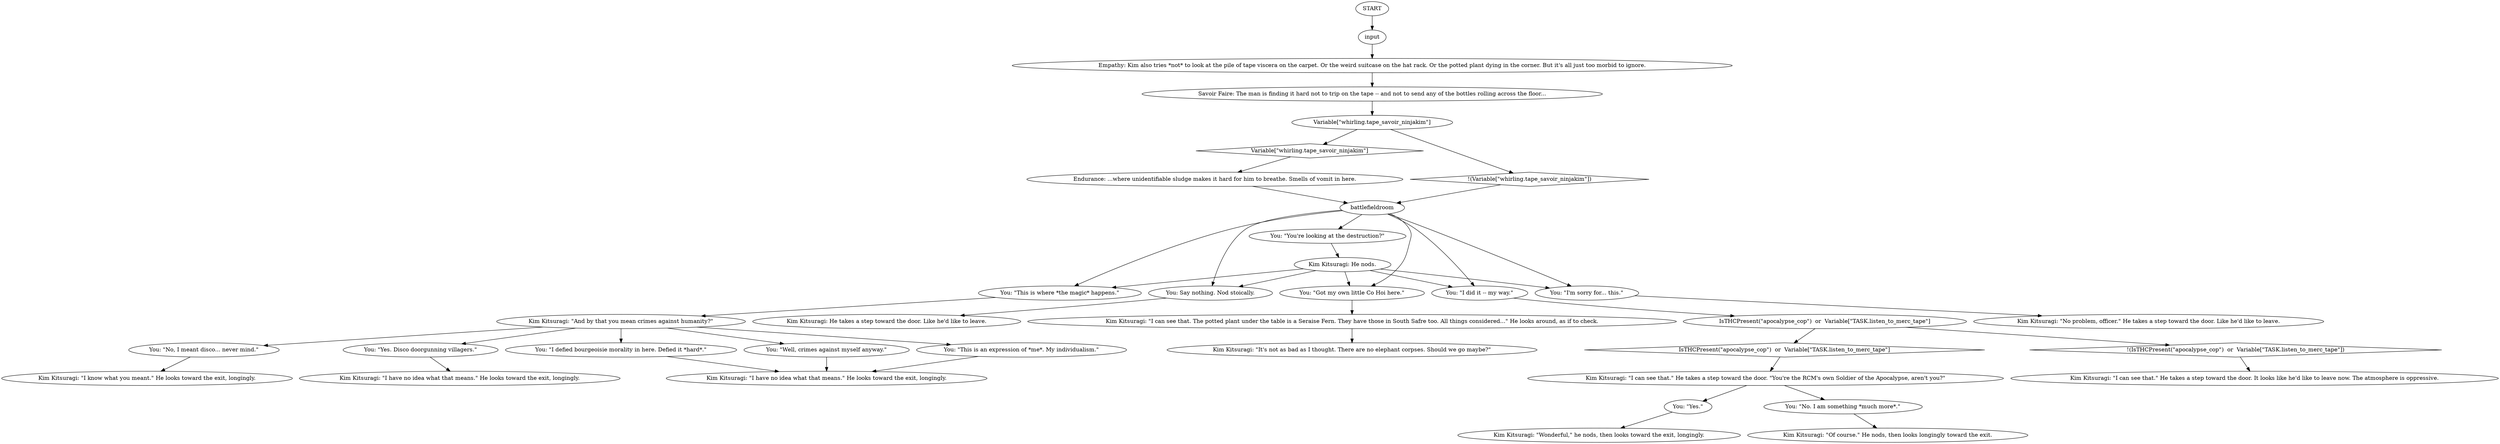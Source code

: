 # WHIRLING F2 ORB / messy room after lely tape
# Kim's reaction to the mess in your room after you've listened to tape and he was present etc.
# ==================================================
digraph G {
	  0 [label="START"];
	  1 [label="input"];
	  2 [label="Kim Kitsuragi: \"Of course.\" He nods, then looks longingly toward the exit."];
	  3 [label="You: \"This is an expression of *me*. My individualism.\""];
	  4 [label="Kim Kitsuragi: \"I have no idea what that means.\" He looks toward the exit, longingly."];
	  5 [label="You: \"I defied bourgeoisie morality in here. Defied it *hard*.\""];
	  6 [label="Endurance: ...where unidentifiable sludge makes it hard for him to breathe. Smells of vomit in here."];
	  7 [label="Kim Kitsuragi: \"I can see that.\" He takes a step toward the door. It looks like he'd like to leave now. The atmosphere is oppressive."];
	  8 [label="You: \"This is where *the magic* happens.\""];
	  9 [label="Variable[\"whirling.tape_savoir_ninjakim\"]"];
	  10 [label="Variable[\"whirling.tape_savoir_ninjakim\"]", shape=diamond];
	  11 [label="!(Variable[\"whirling.tape_savoir_ninjakim\"])", shape=diamond];
	  12 [label="Kim Kitsuragi: \"It's not as bad as I thought. There are no elephant corpses. Should we go maybe?\""];
	  13 [label="Kim Kitsuragi: \"Wonderful,\" he nods, then looks toward the exit, longingly."];
	  14 [label="You: \"Yes.\""];
	  15 [label="You: \"No. I am something *much more*.\""];
	  16 [label="Kim Kitsuragi: He takes a step toward the door. Like he'd like to leave."];
	  17 [label="You: Say nothing. Nod stoically."];
	  18 [label="Savoir Faire: The man is finding it hard not to trip on the tape -- and not to send any of the bottles rolling across the floor..."];
	  20 [label="You: \"Got my own little Co Hoi here.\""];
	  21 [label="You: \"I did it -- my way.\""];
	  22 [label="Kim Kitsuragi: \"I can see that. The potted plant under the table is a Seraise Fern. They have those in South Safre too. All things considered...\" He looks around, as if to check."];
	  23 [label="Kim Kitsuragi: \"And by that you mean crimes against humanity?\""];
	  24 [label="You: \"Well, crimes against myself anyway.\""];
	  25 [label="battlefieldroom"];
	  26 [label="You: \"No, I meant disco... never mind.\""];
	  27 [label="Kim Kitsuragi: \"I know what you meant.\" He looks toward the exit, longingly."];
	  28 [label="Kim Kitsuragi: \"I have no idea what that means.\" He looks toward the exit, longingly."];
	  29 [label="You: \"I'm sorry for... this.\""];
	  30 [label="Empathy: Kim also tries *not* to look at the pile of tape viscera on the carpet. Or the weird suitcase on the hat rack. Or the potted plant dying in the corner. But it's all just too morbid to ignore."];
	  31 [label="IsTHCPresent(\"apocalypse_cop\")  or  Variable[\"TASK.listen_to_merc_tape\"]"];
	  32 [label="IsTHCPresent(\"apocalypse_cop\")  or  Variable[\"TASK.listen_to_merc_tape\"]", shape=diamond];
	  33 [label="!(IsTHCPresent(\"apocalypse_cop\")  or  Variable[\"TASK.listen_to_merc_tape\"])", shape=diamond];
	  34 [label="You: \"You're looking at the destruction?\""];
	  35 [label="Kim Kitsuragi: \"No problem, officer.\" He takes a step toward the door. Like he'd like to leave."];
	  36 [label="Kim Kitsuragi: \"I can see that.\" He takes a step toward the door. \"You're the RCM's own Soldier of the Apocalypse, aren't you?\""];
	  37 [label="Kim Kitsuragi: He nods."];
	  38 [label="You: \"Yes. Disco doorgunning villagers.\""];
	  0 -> 1
	  1 -> 30
	  3 -> 28
	  5 -> 28
	  6 -> 25
	  8 -> 23
	  9 -> 10
	  9 -> 11
	  10 -> 6
	  11 -> 25
	  14 -> 13
	  15 -> 2
	  17 -> 16
	  18 -> 9
	  20 -> 22
	  21 -> 31
	  22 -> 12
	  23 -> 3
	  23 -> 5
	  23 -> 38
	  23 -> 24
	  23 -> 26
	  24 -> 28
	  25 -> 34
	  25 -> 8
	  25 -> 17
	  25 -> 20
	  25 -> 21
	  25 -> 29
	  26 -> 27
	  29 -> 35
	  30 -> 18
	  31 -> 32
	  31 -> 33
	  32 -> 36
	  33 -> 7
	  34 -> 37
	  36 -> 14
	  36 -> 15
	  37 -> 8
	  37 -> 17
	  37 -> 20
	  37 -> 21
	  37 -> 29
	  38 -> 4
}

